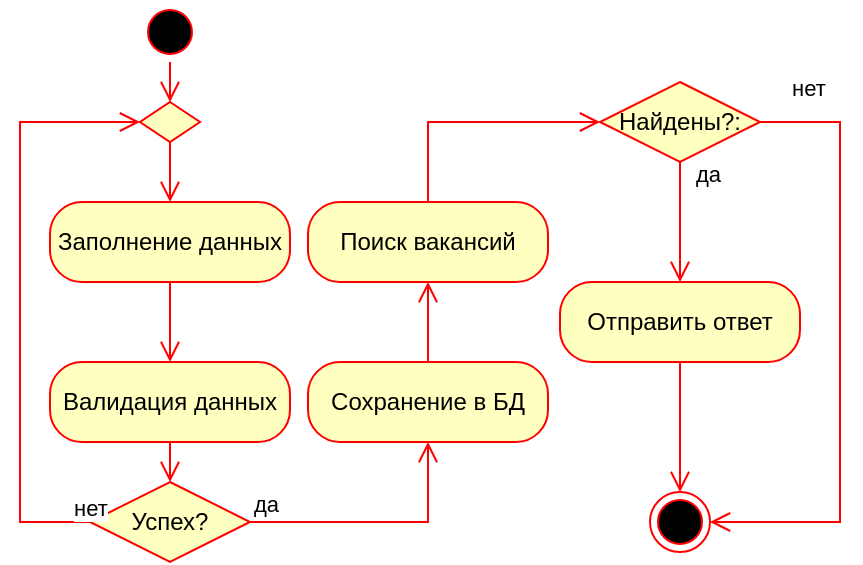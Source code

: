 <mxfile version="21.1.8" type="github">
  <diagram name="Страница 1" id="-Ec0tM0pxWcLuyT8i6mH">
    <mxGraphModel dx="1290" dy="691" grid="1" gridSize="10" guides="1" tooltips="1" connect="1" arrows="1" fold="1" page="1" pageScale="1" pageWidth="827" pageHeight="1169" math="0" shadow="0">
      <root>
        <mxCell id="0" />
        <mxCell id="1" parent="0" />
        <mxCell id="_1Igvq_d3VSBYN0UHzV6-5" value="" style="ellipse;html=1;shape=startState;fillColor=#000000;strokeColor=#ff0000;" vertex="1" parent="1">
          <mxGeometry x="110" y="130" width="30" height="30" as="geometry" />
        </mxCell>
        <mxCell id="_1Igvq_d3VSBYN0UHzV6-6" value="" style="html=1;verticalAlign=bottom;endArrow=open;endSize=8;strokeColor=#ff0000;rounded=0;entryX=0.5;entryY=0;entryDx=0;entryDy=0;edgeStyle=orthogonalEdgeStyle;" edge="1" source="_1Igvq_d3VSBYN0UHzV6-5" parent="1" target="_1Igvq_d3VSBYN0UHzV6-14">
          <mxGeometry relative="1" as="geometry">
            <mxPoint x="125" y="200" as="targetPoint" />
          </mxGeometry>
        </mxCell>
        <mxCell id="_1Igvq_d3VSBYN0UHzV6-7" value="Заполнение данных" style="rounded=1;whiteSpace=wrap;html=1;arcSize=40;fontColor=#000000;fillColor=#ffffc0;strokeColor=#ff0000;" vertex="1" parent="1">
          <mxGeometry x="65" y="230" width="120" height="40" as="geometry" />
        </mxCell>
        <mxCell id="_1Igvq_d3VSBYN0UHzV6-8" value="" style="html=1;verticalAlign=bottom;endArrow=open;endSize=8;strokeColor=#ff0000;rounded=0;edgeStyle=orthogonalEdgeStyle;" edge="1" source="_1Igvq_d3VSBYN0UHzV6-7" parent="1" target="_1Igvq_d3VSBYN0UHzV6-9">
          <mxGeometry relative="1" as="geometry">
            <mxPoint x="110" y="340" as="targetPoint" />
          </mxGeometry>
        </mxCell>
        <mxCell id="_1Igvq_d3VSBYN0UHzV6-9" value="Валидация данных" style="rounded=1;whiteSpace=wrap;html=1;arcSize=40;fontColor=#000000;fillColor=#ffffc0;strokeColor=#ff0000;" vertex="1" parent="1">
          <mxGeometry x="65" y="310" width="120" height="40" as="geometry" />
        </mxCell>
        <mxCell id="_1Igvq_d3VSBYN0UHzV6-10" value="" style="html=1;verticalAlign=bottom;endArrow=open;endSize=8;strokeColor=#ff0000;rounded=0;entryX=0.5;entryY=0;entryDx=0;entryDy=0;edgeStyle=orthogonalEdgeStyle;" edge="1" source="_1Igvq_d3VSBYN0UHzV6-9" parent="1" target="_1Igvq_d3VSBYN0UHzV6-11">
          <mxGeometry relative="1" as="geometry">
            <mxPoint x="130" y="450" as="targetPoint" />
          </mxGeometry>
        </mxCell>
        <mxCell id="_1Igvq_d3VSBYN0UHzV6-11" value="Успех?" style="rhombus;whiteSpace=wrap;html=1;fontColor=#000000;fillColor=#ffffc0;strokeColor=#ff0000;" vertex="1" parent="1">
          <mxGeometry x="85" y="370" width="80" height="40" as="geometry" />
        </mxCell>
        <mxCell id="_1Igvq_d3VSBYN0UHzV6-12" value="да" style="edgeStyle=orthogonalEdgeStyle;html=1;align=left;verticalAlign=bottom;endArrow=open;endSize=8;strokeColor=#ff0000;rounded=0;" edge="1" source="_1Igvq_d3VSBYN0UHzV6-11" parent="1" target="_1Igvq_d3VSBYN0UHzV6-24">
          <mxGeometry x="-1" relative="1" as="geometry">
            <mxPoint x="310" y="480" as="targetPoint" />
          </mxGeometry>
        </mxCell>
        <mxCell id="_1Igvq_d3VSBYN0UHzV6-13" value="нет" style="html=1;align=left;verticalAlign=top;endArrow=open;endSize=8;strokeColor=#ff0000;rounded=0;exitX=0;exitY=0.5;exitDx=0;exitDy=0;edgeStyle=orthogonalEdgeStyle;entryX=0;entryY=0.5;entryDx=0;entryDy=0;" edge="1" source="_1Igvq_d3VSBYN0UHzV6-11" parent="1" target="_1Igvq_d3VSBYN0UHzV6-14">
          <mxGeometry x="-0.932" y="-20" relative="1" as="geometry">
            <mxPoint x="40" y="220" as="targetPoint" />
            <Array as="points">
              <mxPoint x="50" y="390" />
              <mxPoint x="50" y="190" />
            </Array>
            <mxPoint as="offset" />
          </mxGeometry>
        </mxCell>
        <mxCell id="_1Igvq_d3VSBYN0UHzV6-14" value="" style="rhombus;whiteSpace=wrap;html=1;fontColor=#000000;fillColor=#ffffc0;strokeColor=#ff0000;" vertex="1" parent="1">
          <mxGeometry x="110" y="180" width="30" height="20" as="geometry" />
        </mxCell>
        <mxCell id="_1Igvq_d3VSBYN0UHzV6-16" value="" style="edgeStyle=orthogonalEdgeStyle;html=1;align=left;verticalAlign=top;endArrow=open;endSize=8;strokeColor=#ff0000;rounded=0;" edge="1" source="_1Igvq_d3VSBYN0UHzV6-14" parent="1" target="_1Igvq_d3VSBYN0UHzV6-7">
          <mxGeometry x="-1" relative="1" as="geometry">
            <mxPoint x="270" y="250" as="targetPoint" />
          </mxGeometry>
        </mxCell>
        <mxCell id="_1Igvq_d3VSBYN0UHzV6-24" value="Сохранение в БД" style="rounded=1;whiteSpace=wrap;html=1;arcSize=40;fontColor=#000000;fillColor=#ffffc0;strokeColor=#ff0000;" vertex="1" parent="1">
          <mxGeometry x="194" y="310" width="120" height="40" as="geometry" />
        </mxCell>
        <mxCell id="_1Igvq_d3VSBYN0UHzV6-25" value="" style="edgeStyle=orthogonalEdgeStyle;html=1;verticalAlign=bottom;endArrow=open;endSize=8;strokeColor=#ff0000;rounded=0;" edge="1" source="_1Igvq_d3VSBYN0UHzV6-24" parent="1" target="_1Igvq_d3VSBYN0UHzV6-26">
          <mxGeometry relative="1" as="geometry">
            <mxPoint x="390" y="480" as="targetPoint" />
          </mxGeometry>
        </mxCell>
        <mxCell id="_1Igvq_d3VSBYN0UHzV6-26" value="Поиск вакансий" style="rounded=1;whiteSpace=wrap;html=1;arcSize=40;fontColor=#000000;fillColor=#ffffc0;strokeColor=#ff0000;" vertex="1" parent="1">
          <mxGeometry x="194" y="230" width="120" height="40" as="geometry" />
        </mxCell>
        <mxCell id="_1Igvq_d3VSBYN0UHzV6-27" value="" style="edgeStyle=orthogonalEdgeStyle;html=1;verticalAlign=bottom;endArrow=open;endSize=8;strokeColor=#ff0000;rounded=0;" edge="1" source="_1Igvq_d3VSBYN0UHzV6-26" parent="1" target="_1Igvq_d3VSBYN0UHzV6-28">
          <mxGeometry relative="1" as="geometry">
            <mxPoint x="500" y="450" as="targetPoint" />
            <Array as="points">
              <mxPoint x="254" y="190" />
            </Array>
          </mxGeometry>
        </mxCell>
        <mxCell id="_1Igvq_d3VSBYN0UHzV6-28" value="Найдены?:" style="rhombus;whiteSpace=wrap;html=1;fontColor=#000000;fillColor=#ffffc0;strokeColor=#ff0000;" vertex="1" parent="1">
          <mxGeometry x="340" y="170" width="80" height="40" as="geometry" />
        </mxCell>
        <mxCell id="_1Igvq_d3VSBYN0UHzV6-29" value="да" style="edgeStyle=orthogonalEdgeStyle;html=1;align=left;verticalAlign=bottom;endArrow=open;endSize=8;strokeColor=#ff0000;rounded=0;entryX=0.5;entryY=0;entryDx=0;entryDy=0;exitX=0.5;exitY=1;exitDx=0;exitDy=0;" edge="1" source="_1Igvq_d3VSBYN0UHzV6-28" parent="1" target="_1Igvq_d3VSBYN0UHzV6-31">
          <mxGeometry x="-0.5" y="6" relative="1" as="geometry">
            <mxPoint x="720" y="400" as="targetPoint" />
            <Array as="points">
              <mxPoint x="380" y="260" />
              <mxPoint x="380" y="260" />
            </Array>
            <mxPoint as="offset" />
          </mxGeometry>
        </mxCell>
        <mxCell id="_1Igvq_d3VSBYN0UHzV6-30" value="нет" style="edgeStyle=orthogonalEdgeStyle;html=1;align=left;verticalAlign=top;endArrow=open;endSize=8;strokeColor=#ff0000;rounded=0;exitX=1;exitY=0.5;exitDx=0;exitDy=0;entryX=1;entryY=0.5;entryDx=0;entryDy=0;" edge="1" source="_1Igvq_d3VSBYN0UHzV6-28" parent="1" target="_1Igvq_d3VSBYN0UHzV6-33">
          <mxGeometry x="-0.907" y="30" relative="1" as="geometry">
            <mxPoint x="390" y="395" as="targetPoint" />
            <Array as="points">
              <mxPoint x="460" y="190" />
              <mxPoint x="460" y="390" />
            </Array>
            <mxPoint as="offset" />
          </mxGeometry>
        </mxCell>
        <mxCell id="_1Igvq_d3VSBYN0UHzV6-31" value="Отправить ответ" style="rounded=1;whiteSpace=wrap;html=1;arcSize=40;fontColor=#000000;fillColor=#ffffc0;strokeColor=#ff0000;" vertex="1" parent="1">
          <mxGeometry x="320" y="270" width="120" height="40" as="geometry" />
        </mxCell>
        <mxCell id="_1Igvq_d3VSBYN0UHzV6-32" value="" style="edgeStyle=orthogonalEdgeStyle;html=1;verticalAlign=bottom;endArrow=open;endSize=8;strokeColor=#ff0000;rounded=0;" edge="1" source="_1Igvq_d3VSBYN0UHzV6-31" parent="1" target="_1Igvq_d3VSBYN0UHzV6-33">
          <mxGeometry relative="1" as="geometry">
            <mxPoint x="700" y="440" as="targetPoint" />
          </mxGeometry>
        </mxCell>
        <mxCell id="_1Igvq_d3VSBYN0UHzV6-33" value="" style="ellipse;html=1;shape=endState;fillColor=#000000;strokeColor=#ff0000;" vertex="1" parent="1">
          <mxGeometry x="365" y="375" width="30" height="30" as="geometry" />
        </mxCell>
      </root>
    </mxGraphModel>
  </diagram>
</mxfile>
